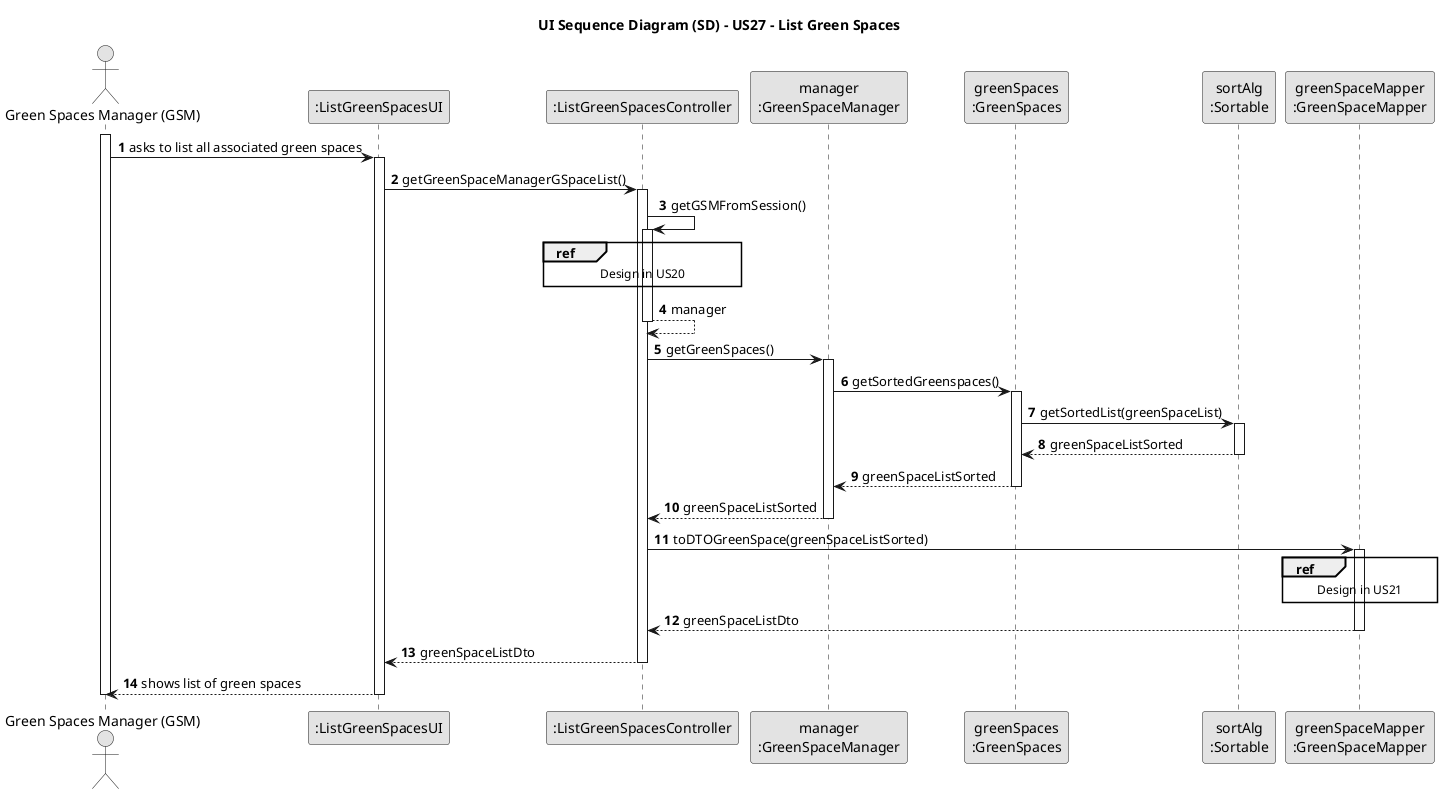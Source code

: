 @startuml
skinparam monochrome true
skinparam packageStyle rectangle
skinparam shadowing false

title UI Sequence Diagram (SD) - US27 - List Green Spaces

autonumber

'hide footbox
actor "Green Spaces Manager (GSM)" as GSM
participant ":ListGreenSpacesUI" as UI
participant ":ListGreenSpacesController" as CTRL
participant "manager\n:GreenSpaceManager" as GSMO
participant "greenSpaces\n:GreenSpaces" as GSL
participant "sortAlg\n:Sortable" as SA
participant "greenSpaceMapper\n:GreenSpaceMapper" as GSMP

activate GSM

        GSM -> UI : asks to list all associated green spaces
    activate UI

        UI -> CTRL : getGreenSpaceManagerGSpaceList()
    activate CTRL

        CTRL -> CTRL : getGSMFromSession()
    activate CTRL

        ref over CTRL
            Design in US20
        end ref

        CTRL --> CTRL : manager
    deactivate CTRL

        CTRL -> GSMO : getGreenSpaces()
    activate GSMO

        GSMO -> GSL : getSortedGreenspaces()
    activate GSL

        GSL -> SA : getSortedList(greenSpaceList)
    activate SA

        SA --> GSL : greenSpaceListSorted
    deactivate SA

        GSL --> GSMO : greenSpaceListSorted
    deactivate GSL

        GSMO --> CTRL : greenSpaceListSorted
    deactivate GSMO

        CTRL -> GSMP : toDTOGreenSpace(greenSpaceListSorted)
    activate GSMP

        ref over GSMP
            Design in US21
        end ref

       GSMP --> CTRL : greenSpaceListDto
    deactivate GSMP

        CTRL --> UI : greenSpaceListDto
    deactivate CTRL

        UI --> GSM : shows list of green spaces
    deactivate UI

deactivate GSM
@enduml